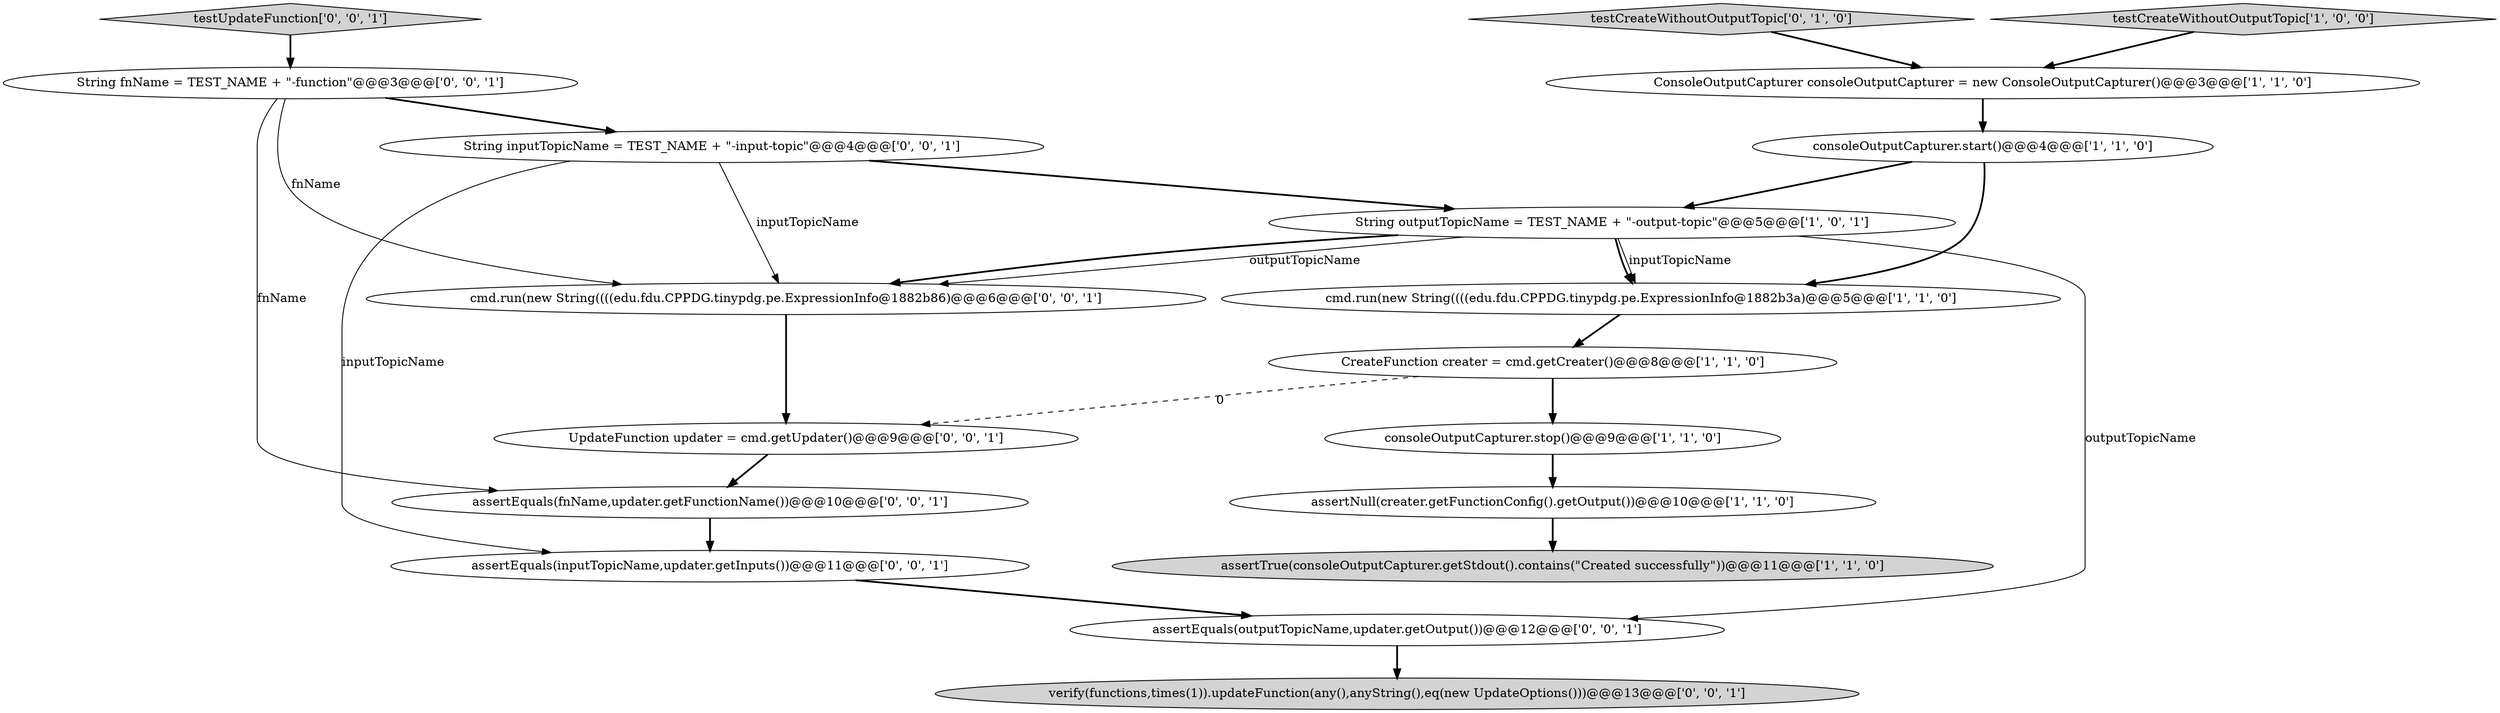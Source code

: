 digraph {
11 [style = filled, label = "UpdateFunction updater = cmd.getUpdater()@@@9@@@['0', '0', '1']", fillcolor = white, shape = ellipse image = "AAA0AAABBB3BBB"];
2 [style = filled, label = "String outputTopicName = TEST_NAME + \"-output-topic\"@@@5@@@['1', '0', '1']", fillcolor = white, shape = ellipse image = "AAA0AAABBB1BBB"];
13 [style = filled, label = "cmd.run(new String((((edu.fdu.CPPDG.tinypdg.pe.ExpressionInfo@1882b86)@@@6@@@['0', '0', '1']", fillcolor = white, shape = ellipse image = "AAA0AAABBB3BBB"];
7 [style = filled, label = "testCreateWithoutOutputTopic['1', '0', '0']", fillcolor = lightgray, shape = diamond image = "AAA0AAABBB1BBB"];
10 [style = filled, label = "String fnName = TEST_NAME + \"-function\"@@@3@@@['0', '0', '1']", fillcolor = white, shape = ellipse image = "AAA0AAABBB3BBB"];
18 [style = filled, label = "testUpdateFunction['0', '0', '1']", fillcolor = lightgray, shape = diamond image = "AAA0AAABBB3BBB"];
4 [style = filled, label = "ConsoleOutputCapturer consoleOutputCapturer = new ConsoleOutputCapturer()@@@3@@@['1', '1', '0']", fillcolor = white, shape = ellipse image = "AAA0AAABBB1BBB"];
12 [style = filled, label = "String inputTopicName = TEST_NAME + \"-input-topic\"@@@4@@@['0', '0', '1']", fillcolor = white, shape = ellipse image = "AAA0AAABBB3BBB"];
6 [style = filled, label = "consoleOutputCapturer.stop()@@@9@@@['1', '1', '0']", fillcolor = white, shape = ellipse image = "AAA0AAABBB1BBB"];
14 [style = filled, label = "assertEquals(inputTopicName,updater.getInputs())@@@11@@@['0', '0', '1']", fillcolor = white, shape = ellipse image = "AAA0AAABBB3BBB"];
17 [style = filled, label = "assertEquals(outputTopicName,updater.getOutput())@@@12@@@['0', '0', '1']", fillcolor = white, shape = ellipse image = "AAA0AAABBB3BBB"];
0 [style = filled, label = "cmd.run(new String((((edu.fdu.CPPDG.tinypdg.pe.ExpressionInfo@1882b3a)@@@5@@@['1', '1', '0']", fillcolor = white, shape = ellipse image = "AAA0AAABBB1BBB"];
5 [style = filled, label = "consoleOutputCapturer.start()@@@4@@@['1', '1', '0']", fillcolor = white, shape = ellipse image = "AAA0AAABBB1BBB"];
9 [style = filled, label = "testCreateWithoutOutputTopic['0', '1', '0']", fillcolor = lightgray, shape = diamond image = "AAA0AAABBB2BBB"];
16 [style = filled, label = "verify(functions,times(1)).updateFunction(any(),anyString(),eq(new UpdateOptions()))@@@13@@@['0', '0', '1']", fillcolor = lightgray, shape = ellipse image = "AAA0AAABBB3BBB"];
3 [style = filled, label = "CreateFunction creater = cmd.getCreater()@@@8@@@['1', '1', '0']", fillcolor = white, shape = ellipse image = "AAA0AAABBB1BBB"];
15 [style = filled, label = "assertEquals(fnName,updater.getFunctionName())@@@10@@@['0', '0', '1']", fillcolor = white, shape = ellipse image = "AAA0AAABBB3BBB"];
8 [style = filled, label = "assertTrue(consoleOutputCapturer.getStdout().contains(\"Created successfully\"))@@@11@@@['1', '1', '0']", fillcolor = lightgray, shape = ellipse image = "AAA0AAABBB1BBB"];
1 [style = filled, label = "assertNull(creater.getFunctionConfig().getOutput())@@@10@@@['1', '1', '0']", fillcolor = white, shape = ellipse image = "AAA0AAABBB1BBB"];
5->2 [style = bold, label=""];
10->13 [style = solid, label="fnName"];
14->17 [style = bold, label=""];
2->17 [style = solid, label="outputTopicName"];
9->4 [style = bold, label=""];
10->15 [style = solid, label="fnName"];
2->13 [style = bold, label=""];
12->2 [style = bold, label=""];
4->5 [style = bold, label=""];
1->8 [style = bold, label=""];
3->11 [style = dashed, label="0"];
0->3 [style = bold, label=""];
11->15 [style = bold, label=""];
3->6 [style = bold, label=""];
10->12 [style = bold, label=""];
12->13 [style = solid, label="inputTopicName"];
5->0 [style = bold, label=""];
13->11 [style = bold, label=""];
2->0 [style = solid, label="inputTopicName"];
15->14 [style = bold, label=""];
7->4 [style = bold, label=""];
18->10 [style = bold, label=""];
2->0 [style = bold, label=""];
17->16 [style = bold, label=""];
2->13 [style = solid, label="outputTopicName"];
6->1 [style = bold, label=""];
12->14 [style = solid, label="inputTopicName"];
}
